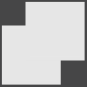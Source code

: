 <mxfile version="24.2.5" type="device">
  <diagram name="第 1 页" id="ewl9boTtj5eG1xmZE2dz">
    <mxGraphModel dx="98" dy="62" grid="1" gridSize="3.937" guides="1" tooltips="1" connect="1" arrows="1" fold="1" page="1" pageScale="1" pageWidth="48" pageHeight="48" background="#464647" math="0" shadow="0">
      <root>
        <mxCell id="0" />
        <mxCell id="1" parent="0" />
        <mxCell id="h4AXBYLEM3Z7pXykpD9Z-1" value="" style="rounded=0;whiteSpace=wrap;html=1;fillColor=#E6E6E6;strokeColor=#E6E6E6;strokeWidth=2;" parent="1" vertex="1">
          <mxGeometry x="3.94" y="15.75" width="27.43" height="27.56" as="geometry" />
        </mxCell>
        <mxCell id="h4AXBYLEM3Z7pXykpD9Z-3" value="" style="rounded=0;whiteSpace=wrap;html=1;fillColor=#E6E6E6;strokeColor=#E6E6E6;strokeWidth=2;" parent="1" vertex="1">
          <mxGeometry x="15.75" y="3.94" width="27.56" height="27.31" as="geometry" />
        </mxCell>
      </root>
    </mxGraphModel>
  </diagram>
</mxfile>
